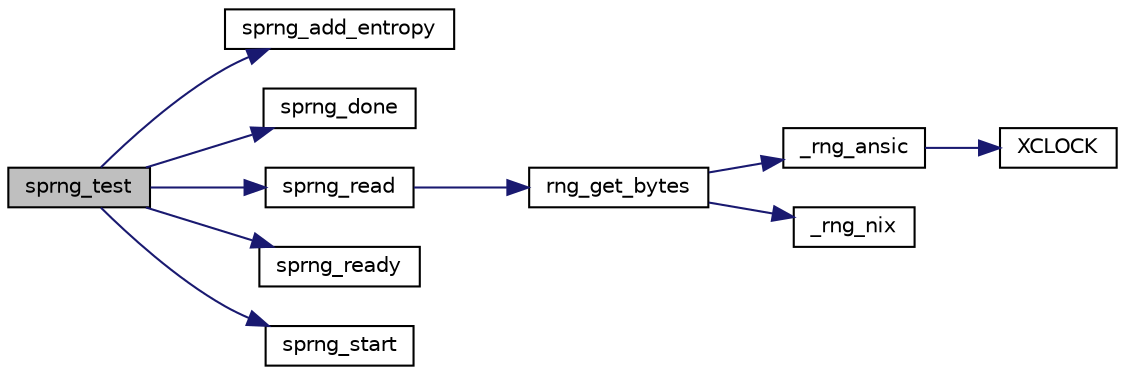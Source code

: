 digraph "sprng_test"
{
 // LATEX_PDF_SIZE
  edge [fontname="Helvetica",fontsize="10",labelfontname="Helvetica",labelfontsize="10"];
  node [fontname="Helvetica",fontsize="10",shape=record];
  rankdir="LR";
  Node23 [label="sprng_test",height=0.2,width=0.4,color="black", fillcolor="grey75", style="filled", fontcolor="black",tooltip="PRNG self-test."];
  Node23 -> Node24 [color="midnightblue",fontsize="10",style="solid",fontname="Helvetica"];
  Node24 [label="sprng_add_entropy",height=0.2,width=0.4,color="black", fillcolor="white", style="filled",URL="$sprng_8c.html#aaf26361df8392bf5047e457808161fdb",tooltip="Add entropy to the PRNG state."];
  Node23 -> Node25 [color="midnightblue",fontsize="10",style="solid",fontname="Helvetica"];
  Node25 [label="sprng_done",height=0.2,width=0.4,color="black", fillcolor="white", style="filled",URL="$sprng_8c.html#a501a669ea04b63e3e6b23c44112979c5",tooltip="Terminate the PRNG."];
  Node23 -> Node26 [color="midnightblue",fontsize="10",style="solid",fontname="Helvetica"];
  Node26 [label="sprng_read",height=0.2,width=0.4,color="black", fillcolor="white", style="filled",URL="$sprng_8c.html#aa1d27aff270d1c3257568390ca7ead5a",tooltip="Read from the PRNG."];
  Node26 -> Node27 [color="midnightblue",fontsize="10",style="solid",fontname="Helvetica"];
  Node27 [label="rng_get_bytes",height=0.2,width=0.4,color="black", fillcolor="white", style="filled",URL="$tomcrypt__prng_8h.html#ace80a0f11a76e7ebd59c2188b2ec2520",tooltip="Read the system RNG."];
  Node27 -> Node28 [color="midnightblue",fontsize="10",style="solid",fontname="Helvetica"];
  Node28 [label="_rng_ansic",height=0.2,width=0.4,color="black", fillcolor="white", style="filled",URL="$rng__get__bytes_8c.html#af779fc65e3d8cffba45aa4ca3e6e1ace",tooltip=" "];
  Node28 -> Node29 [color="midnightblue",fontsize="10",style="solid",fontname="Helvetica"];
  Node29 [label="XCLOCK",height=0.2,width=0.4,color="black", fillcolor="white", style="filled",URL="$tomcrypt__cfg_8h.html#a87093d90435a60f5cbb14bcca6191c76",tooltip=" "];
  Node27 -> Node30 [color="midnightblue",fontsize="10",style="solid",fontname="Helvetica"];
  Node30 [label="_rng_nix",height=0.2,width=0.4,color="black", fillcolor="white", style="filled",URL="$rng__get__bytes_8c.html#a1384ad1a46527e2b6f22c85bdcc7f2fa",tooltip=" "];
  Node23 -> Node31 [color="midnightblue",fontsize="10",style="solid",fontname="Helvetica"];
  Node31 [label="sprng_ready",height=0.2,width=0.4,color="black", fillcolor="white", style="filled",URL="$sprng_8c.html#a570e08cf06055f8ad01742e0ac9fd3e4",tooltip="Make the PRNG ready to read from."];
  Node23 -> Node32 [color="midnightblue",fontsize="10",style="solid",fontname="Helvetica"];
  Node32 [label="sprng_start",height=0.2,width=0.4,color="black", fillcolor="white", style="filled",URL="$sprng_8c.html#ab34510dfa75b737fdff32d0c76062308",tooltip="Start the PRNG."];
}
